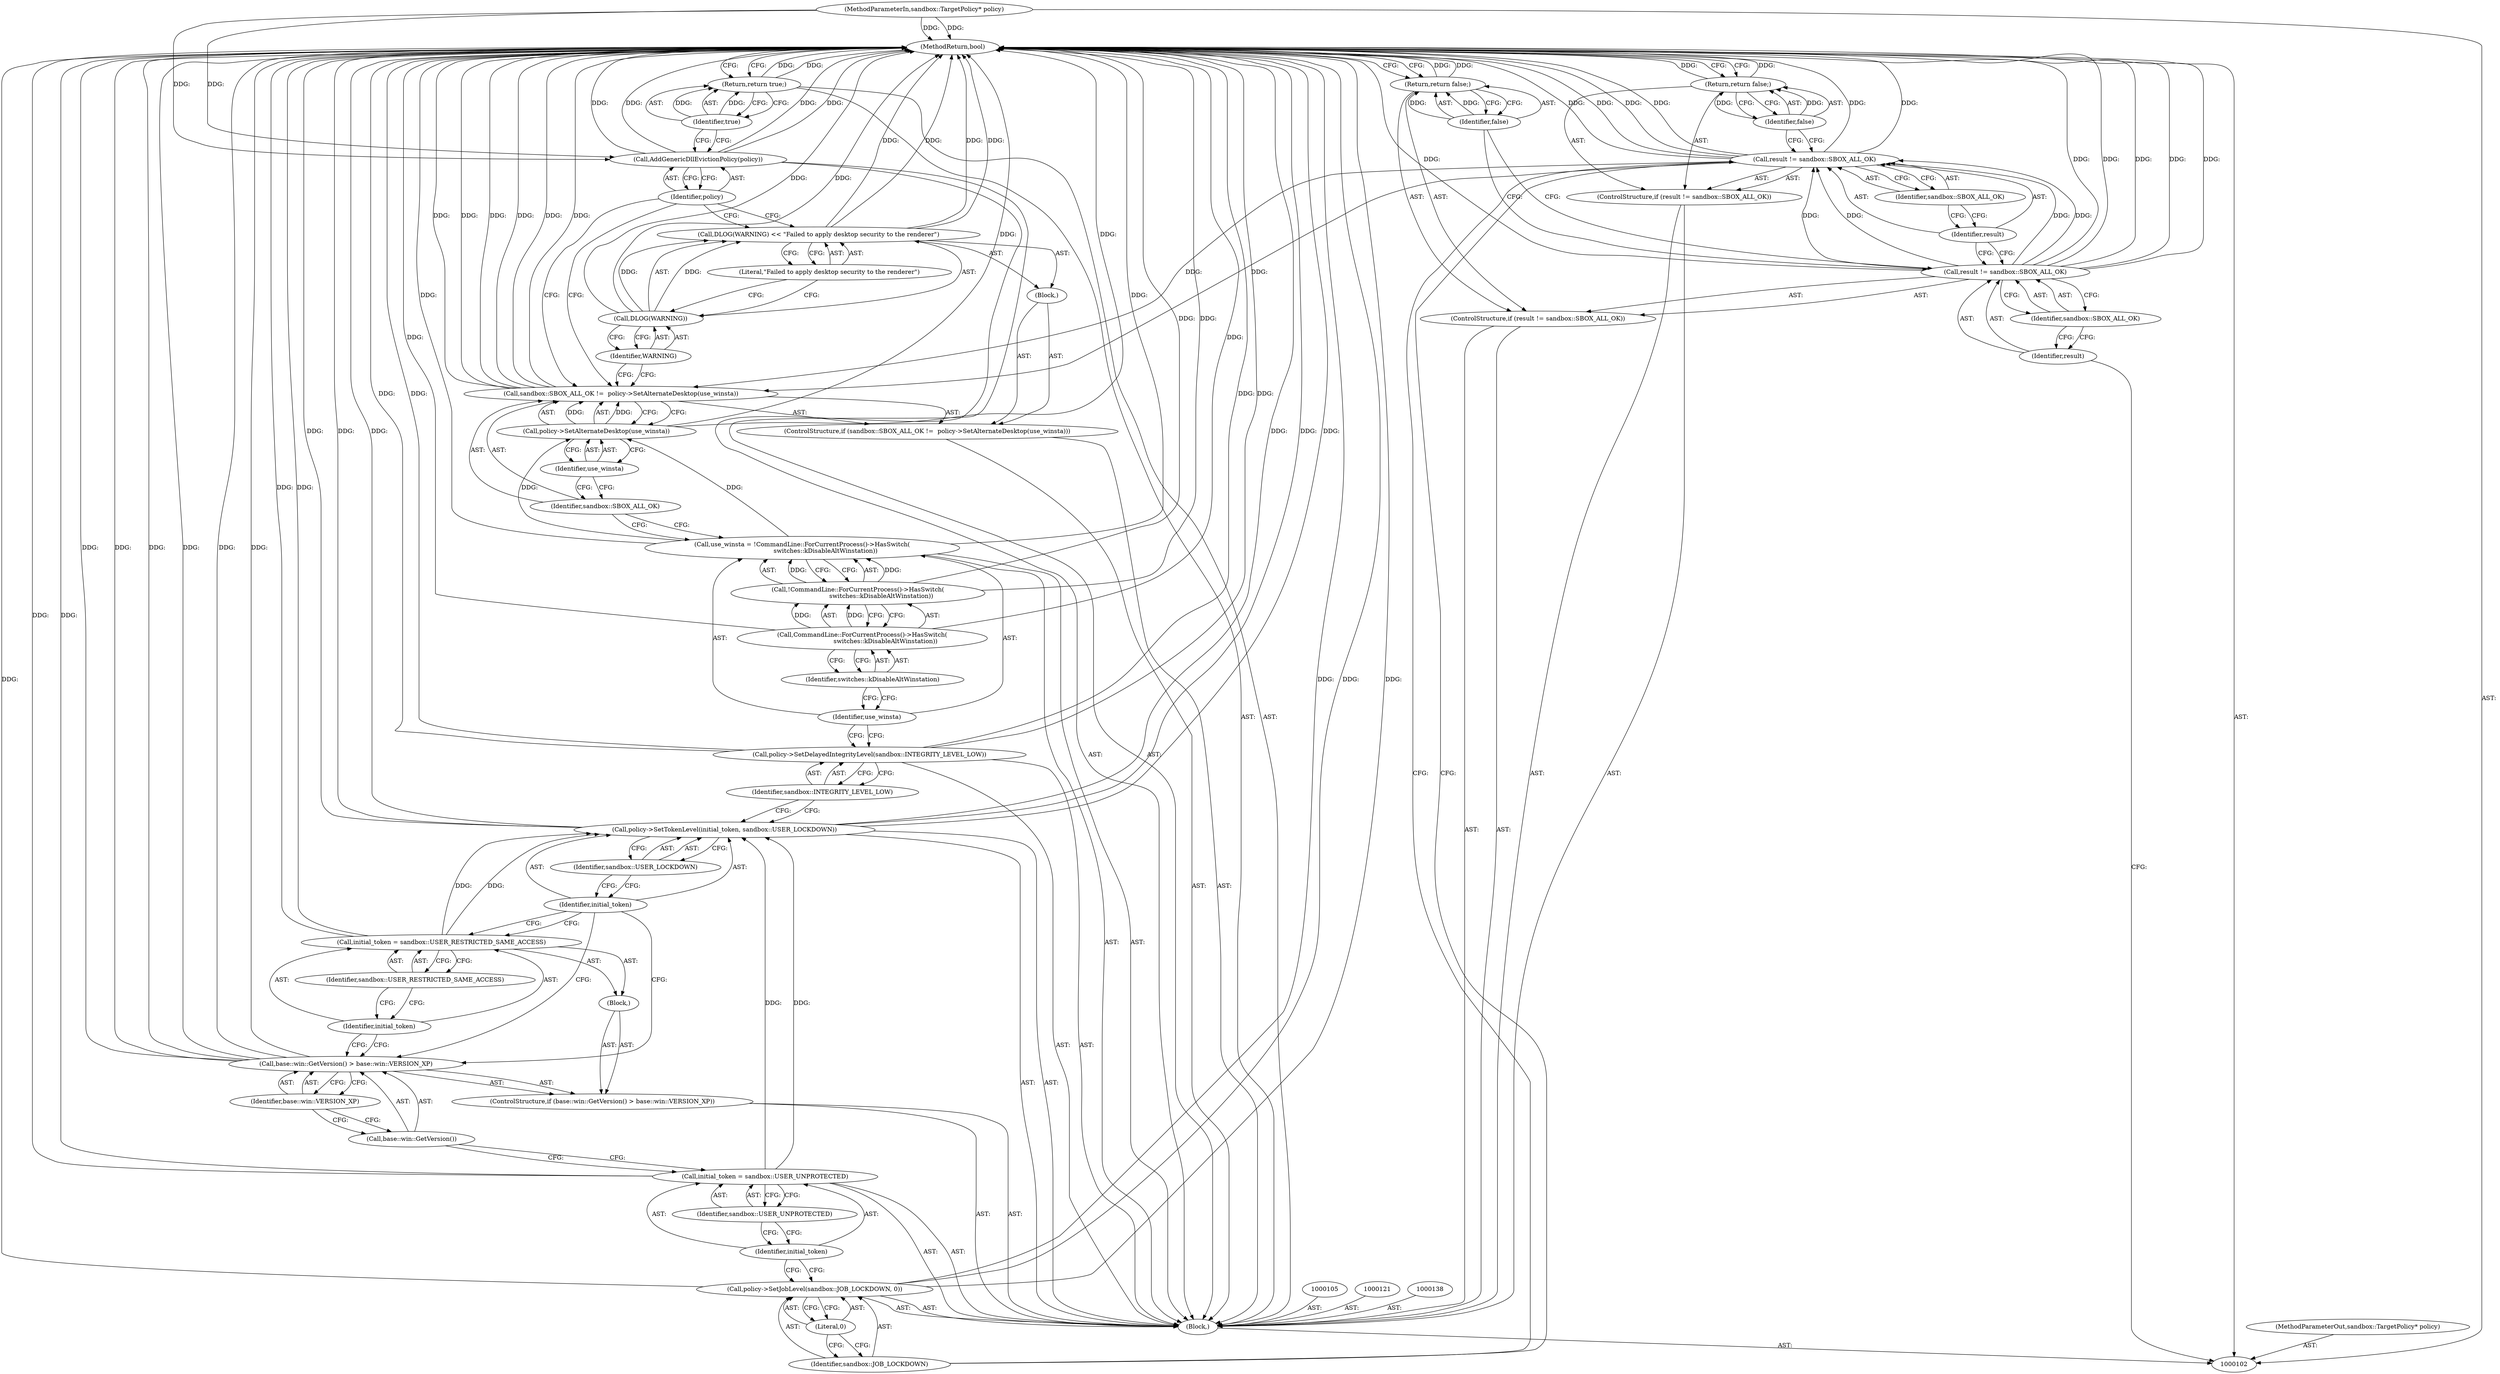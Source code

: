 digraph "0_Chrome_cd0bd79d6ebdb72183e6f0833673464cc10b3600_28" {
"1000158" [label="(MethodReturn,bool)"];
"1000103" [label="(MethodParameterIn,sandbox::TargetPolicy* policy)"];
"1000225" [label="(MethodParameterOut,sandbox::TargetPolicy* policy)"];
"1000104" [label="(Block,)"];
"1000115" [label="(Identifier,sandbox::SBOX_ALL_OK)"];
"1000112" [label="(ControlStructure,if (result != sandbox::SBOX_ALL_OK))"];
"1000113" [label="(Call,result != sandbox::SBOX_ALL_OK)"];
"1000114" [label="(Identifier,result)"];
"1000117" [label="(Identifier,false)"];
"1000116" [label="(Return,return false;)"];
"1000119" [label="(Identifier,sandbox::JOB_LOCKDOWN)"];
"1000118" [label="(Call,policy->SetJobLevel(sandbox::JOB_LOCKDOWN, 0))"];
"1000120" [label="(Literal,0)"];
"1000122" [label="(Call,initial_token = sandbox::USER_UNPROTECTED)"];
"1000123" [label="(Identifier,initial_token)"];
"1000124" [label="(Identifier,sandbox::USER_UNPROTECTED)"];
"1000125" [label="(ControlStructure,if (base::win::GetVersion() > base::win::VERSION_XP))"];
"1000128" [label="(Identifier,base::win::VERSION_XP)"];
"1000129" [label="(Block,)"];
"1000126" [label="(Call,base::win::GetVersion() > base::win::VERSION_XP)"];
"1000127" [label="(Call,base::win::GetVersion())"];
"1000132" [label="(Identifier,sandbox::USER_RESTRICTED_SAME_ACCESS)"];
"1000130" [label="(Call,initial_token = sandbox::USER_RESTRICTED_SAME_ACCESS)"];
"1000131" [label="(Identifier,initial_token)"];
"1000133" [label="(Call,policy->SetTokenLevel(initial_token, sandbox::USER_LOCKDOWN))"];
"1000134" [label="(Identifier,initial_token)"];
"1000135" [label="(Identifier,sandbox::USER_LOCKDOWN)"];
"1000136" [label="(Call,policy->SetDelayedIntegrityLevel(sandbox::INTEGRITY_LEVEL_LOW))"];
"1000137" [label="(Identifier,sandbox::INTEGRITY_LEVEL_LOW)"];
"1000141" [label="(Call,!CommandLine::ForCurrentProcess()->HasSwitch(\n                        switches::kDisableAltWinstation))"];
"1000142" [label="(Call,CommandLine::ForCurrentProcess()->HasSwitch(\n                        switches::kDisableAltWinstation))"];
"1000139" [label="(Call,use_winsta = !CommandLine::ForCurrentProcess()->HasSwitch(\n                        switches::kDisableAltWinstation))"];
"1000140" [label="(Identifier,use_winsta)"];
"1000143" [label="(Identifier,switches::kDisableAltWinstation)"];
"1000144" [label="(ControlStructure,if (sandbox::SBOX_ALL_OK !=  policy->SetAlternateDesktop(use_winsta)))"];
"1000147" [label="(Call,policy->SetAlternateDesktop(use_winsta))"];
"1000148" [label="(Identifier,use_winsta)"];
"1000145" [label="(Call,sandbox::SBOX_ALL_OK !=  policy->SetAlternateDesktop(use_winsta))"];
"1000146" [label="(Identifier,sandbox::SBOX_ALL_OK)"];
"1000149" [label="(Block,)"];
"1000153" [label="(Literal,\"Failed to apply desktop security to the renderer\")"];
"1000150" [label="(Call,DLOG(WARNING) << \"Failed to apply desktop security to the renderer\")"];
"1000151" [label="(Call,DLOG(WARNING))"];
"1000152" [label="(Identifier,WARNING)"];
"1000154" [label="(Call,AddGenericDllEvictionPolicy(policy))"];
"1000155" [label="(Identifier,policy)"];
"1000156" [label="(Return,return true;)"];
"1000157" [label="(Identifier,true)"];
"1000109" [label="(Identifier,sandbox::SBOX_ALL_OK)"];
"1000106" [label="(ControlStructure,if (result != sandbox::SBOX_ALL_OK))"];
"1000107" [label="(Call,result != sandbox::SBOX_ALL_OK)"];
"1000108" [label="(Identifier,result)"];
"1000111" [label="(Identifier,false)"];
"1000110" [label="(Return,return false;)"];
"1000158" -> "1000102"  [label="AST: "];
"1000158" -> "1000110"  [label="CFG: "];
"1000158" -> "1000116"  [label="CFG: "];
"1000158" -> "1000156"  [label="CFG: "];
"1000116" -> "1000158"  [label="DDG: "];
"1000141" -> "1000158"  [label="DDG: "];
"1000107" -> "1000158"  [label="DDG: "];
"1000107" -> "1000158"  [label="DDG: "];
"1000107" -> "1000158"  [label="DDG: "];
"1000113" -> "1000158"  [label="DDG: "];
"1000113" -> "1000158"  [label="DDG: "];
"1000113" -> "1000158"  [label="DDG: "];
"1000151" -> "1000158"  [label="DDG: "];
"1000147" -> "1000158"  [label="DDG: "];
"1000126" -> "1000158"  [label="DDG: "];
"1000126" -> "1000158"  [label="DDG: "];
"1000126" -> "1000158"  [label="DDG: "];
"1000118" -> "1000158"  [label="DDG: "];
"1000118" -> "1000158"  [label="DDG: "];
"1000133" -> "1000158"  [label="DDG: "];
"1000133" -> "1000158"  [label="DDG: "];
"1000133" -> "1000158"  [label="DDG: "];
"1000154" -> "1000158"  [label="DDG: "];
"1000154" -> "1000158"  [label="DDG: "];
"1000150" -> "1000158"  [label="DDG: "];
"1000150" -> "1000158"  [label="DDG: "];
"1000145" -> "1000158"  [label="DDG: "];
"1000145" -> "1000158"  [label="DDG: "];
"1000145" -> "1000158"  [label="DDG: "];
"1000122" -> "1000158"  [label="DDG: "];
"1000130" -> "1000158"  [label="DDG: "];
"1000139" -> "1000158"  [label="DDG: "];
"1000103" -> "1000158"  [label="DDG: "];
"1000142" -> "1000158"  [label="DDG: "];
"1000136" -> "1000158"  [label="DDG: "];
"1000136" -> "1000158"  [label="DDG: "];
"1000110" -> "1000158"  [label="DDG: "];
"1000156" -> "1000158"  [label="DDG: "];
"1000103" -> "1000102"  [label="AST: "];
"1000103" -> "1000158"  [label="DDG: "];
"1000103" -> "1000154"  [label="DDG: "];
"1000225" -> "1000102"  [label="AST: "];
"1000104" -> "1000102"  [label="AST: "];
"1000105" -> "1000104"  [label="AST: "];
"1000106" -> "1000104"  [label="AST: "];
"1000112" -> "1000104"  [label="AST: "];
"1000118" -> "1000104"  [label="AST: "];
"1000121" -> "1000104"  [label="AST: "];
"1000122" -> "1000104"  [label="AST: "];
"1000125" -> "1000104"  [label="AST: "];
"1000133" -> "1000104"  [label="AST: "];
"1000136" -> "1000104"  [label="AST: "];
"1000138" -> "1000104"  [label="AST: "];
"1000139" -> "1000104"  [label="AST: "];
"1000144" -> "1000104"  [label="AST: "];
"1000154" -> "1000104"  [label="AST: "];
"1000156" -> "1000104"  [label="AST: "];
"1000115" -> "1000113"  [label="AST: "];
"1000115" -> "1000114"  [label="CFG: "];
"1000113" -> "1000115"  [label="CFG: "];
"1000112" -> "1000104"  [label="AST: "];
"1000113" -> "1000112"  [label="AST: "];
"1000116" -> "1000112"  [label="AST: "];
"1000113" -> "1000112"  [label="AST: "];
"1000113" -> "1000115"  [label="CFG: "];
"1000114" -> "1000113"  [label="AST: "];
"1000115" -> "1000113"  [label="AST: "];
"1000117" -> "1000113"  [label="CFG: "];
"1000119" -> "1000113"  [label="CFG: "];
"1000113" -> "1000158"  [label="DDG: "];
"1000113" -> "1000158"  [label="DDG: "];
"1000113" -> "1000158"  [label="DDG: "];
"1000107" -> "1000113"  [label="DDG: "];
"1000107" -> "1000113"  [label="DDG: "];
"1000113" -> "1000145"  [label="DDG: "];
"1000114" -> "1000113"  [label="AST: "];
"1000114" -> "1000107"  [label="CFG: "];
"1000115" -> "1000114"  [label="CFG: "];
"1000117" -> "1000116"  [label="AST: "];
"1000117" -> "1000113"  [label="CFG: "];
"1000116" -> "1000117"  [label="CFG: "];
"1000117" -> "1000116"  [label="DDG: "];
"1000116" -> "1000112"  [label="AST: "];
"1000116" -> "1000117"  [label="CFG: "];
"1000117" -> "1000116"  [label="AST: "];
"1000158" -> "1000116"  [label="CFG: "];
"1000116" -> "1000158"  [label="DDG: "];
"1000117" -> "1000116"  [label="DDG: "];
"1000119" -> "1000118"  [label="AST: "];
"1000119" -> "1000113"  [label="CFG: "];
"1000120" -> "1000119"  [label="CFG: "];
"1000118" -> "1000104"  [label="AST: "];
"1000118" -> "1000120"  [label="CFG: "];
"1000119" -> "1000118"  [label="AST: "];
"1000120" -> "1000118"  [label="AST: "];
"1000123" -> "1000118"  [label="CFG: "];
"1000118" -> "1000158"  [label="DDG: "];
"1000118" -> "1000158"  [label="DDG: "];
"1000120" -> "1000118"  [label="AST: "];
"1000120" -> "1000119"  [label="CFG: "];
"1000118" -> "1000120"  [label="CFG: "];
"1000122" -> "1000104"  [label="AST: "];
"1000122" -> "1000124"  [label="CFG: "];
"1000123" -> "1000122"  [label="AST: "];
"1000124" -> "1000122"  [label="AST: "];
"1000127" -> "1000122"  [label="CFG: "];
"1000122" -> "1000158"  [label="DDG: "];
"1000122" -> "1000133"  [label="DDG: "];
"1000123" -> "1000122"  [label="AST: "];
"1000123" -> "1000118"  [label="CFG: "];
"1000124" -> "1000123"  [label="CFG: "];
"1000124" -> "1000122"  [label="AST: "];
"1000124" -> "1000123"  [label="CFG: "];
"1000122" -> "1000124"  [label="CFG: "];
"1000125" -> "1000104"  [label="AST: "];
"1000126" -> "1000125"  [label="AST: "];
"1000129" -> "1000125"  [label="AST: "];
"1000128" -> "1000126"  [label="AST: "];
"1000128" -> "1000127"  [label="CFG: "];
"1000126" -> "1000128"  [label="CFG: "];
"1000129" -> "1000125"  [label="AST: "];
"1000130" -> "1000129"  [label="AST: "];
"1000126" -> "1000125"  [label="AST: "];
"1000126" -> "1000128"  [label="CFG: "];
"1000127" -> "1000126"  [label="AST: "];
"1000128" -> "1000126"  [label="AST: "];
"1000131" -> "1000126"  [label="CFG: "];
"1000134" -> "1000126"  [label="CFG: "];
"1000126" -> "1000158"  [label="DDG: "];
"1000126" -> "1000158"  [label="DDG: "];
"1000126" -> "1000158"  [label="DDG: "];
"1000127" -> "1000126"  [label="AST: "];
"1000127" -> "1000122"  [label="CFG: "];
"1000128" -> "1000127"  [label="CFG: "];
"1000132" -> "1000130"  [label="AST: "];
"1000132" -> "1000131"  [label="CFG: "];
"1000130" -> "1000132"  [label="CFG: "];
"1000130" -> "1000129"  [label="AST: "];
"1000130" -> "1000132"  [label="CFG: "];
"1000131" -> "1000130"  [label="AST: "];
"1000132" -> "1000130"  [label="AST: "];
"1000134" -> "1000130"  [label="CFG: "];
"1000130" -> "1000158"  [label="DDG: "];
"1000130" -> "1000133"  [label="DDG: "];
"1000131" -> "1000130"  [label="AST: "];
"1000131" -> "1000126"  [label="CFG: "];
"1000132" -> "1000131"  [label="CFG: "];
"1000133" -> "1000104"  [label="AST: "];
"1000133" -> "1000135"  [label="CFG: "];
"1000134" -> "1000133"  [label="AST: "];
"1000135" -> "1000133"  [label="AST: "];
"1000137" -> "1000133"  [label="CFG: "];
"1000133" -> "1000158"  [label="DDG: "];
"1000133" -> "1000158"  [label="DDG: "];
"1000133" -> "1000158"  [label="DDG: "];
"1000122" -> "1000133"  [label="DDG: "];
"1000130" -> "1000133"  [label="DDG: "];
"1000134" -> "1000133"  [label="AST: "];
"1000134" -> "1000130"  [label="CFG: "];
"1000134" -> "1000126"  [label="CFG: "];
"1000135" -> "1000134"  [label="CFG: "];
"1000135" -> "1000133"  [label="AST: "];
"1000135" -> "1000134"  [label="CFG: "];
"1000133" -> "1000135"  [label="CFG: "];
"1000136" -> "1000104"  [label="AST: "];
"1000136" -> "1000137"  [label="CFG: "];
"1000137" -> "1000136"  [label="AST: "];
"1000140" -> "1000136"  [label="CFG: "];
"1000136" -> "1000158"  [label="DDG: "];
"1000136" -> "1000158"  [label="DDG: "];
"1000137" -> "1000136"  [label="AST: "];
"1000137" -> "1000133"  [label="CFG: "];
"1000136" -> "1000137"  [label="CFG: "];
"1000141" -> "1000139"  [label="AST: "];
"1000141" -> "1000142"  [label="CFG: "];
"1000142" -> "1000141"  [label="AST: "];
"1000139" -> "1000141"  [label="CFG: "];
"1000141" -> "1000158"  [label="DDG: "];
"1000141" -> "1000139"  [label="DDG: "];
"1000142" -> "1000141"  [label="DDG: "];
"1000142" -> "1000141"  [label="AST: "];
"1000142" -> "1000143"  [label="CFG: "];
"1000143" -> "1000142"  [label="AST: "];
"1000141" -> "1000142"  [label="CFG: "];
"1000142" -> "1000158"  [label="DDG: "];
"1000142" -> "1000141"  [label="DDG: "];
"1000139" -> "1000104"  [label="AST: "];
"1000139" -> "1000141"  [label="CFG: "];
"1000140" -> "1000139"  [label="AST: "];
"1000141" -> "1000139"  [label="AST: "];
"1000146" -> "1000139"  [label="CFG: "];
"1000139" -> "1000158"  [label="DDG: "];
"1000141" -> "1000139"  [label="DDG: "];
"1000139" -> "1000147"  [label="DDG: "];
"1000140" -> "1000139"  [label="AST: "];
"1000140" -> "1000136"  [label="CFG: "];
"1000143" -> "1000140"  [label="CFG: "];
"1000143" -> "1000142"  [label="AST: "];
"1000143" -> "1000140"  [label="CFG: "];
"1000142" -> "1000143"  [label="CFG: "];
"1000144" -> "1000104"  [label="AST: "];
"1000145" -> "1000144"  [label="AST: "];
"1000149" -> "1000144"  [label="AST: "];
"1000147" -> "1000145"  [label="AST: "];
"1000147" -> "1000148"  [label="CFG: "];
"1000148" -> "1000147"  [label="AST: "];
"1000145" -> "1000147"  [label="CFG: "];
"1000147" -> "1000158"  [label="DDG: "];
"1000147" -> "1000145"  [label="DDG: "];
"1000139" -> "1000147"  [label="DDG: "];
"1000148" -> "1000147"  [label="AST: "];
"1000148" -> "1000146"  [label="CFG: "];
"1000147" -> "1000148"  [label="CFG: "];
"1000145" -> "1000144"  [label="AST: "];
"1000145" -> "1000147"  [label="CFG: "];
"1000146" -> "1000145"  [label="AST: "];
"1000147" -> "1000145"  [label="AST: "];
"1000152" -> "1000145"  [label="CFG: "];
"1000155" -> "1000145"  [label="CFG: "];
"1000145" -> "1000158"  [label="DDG: "];
"1000145" -> "1000158"  [label="DDG: "];
"1000145" -> "1000158"  [label="DDG: "];
"1000113" -> "1000145"  [label="DDG: "];
"1000147" -> "1000145"  [label="DDG: "];
"1000146" -> "1000145"  [label="AST: "];
"1000146" -> "1000139"  [label="CFG: "];
"1000148" -> "1000146"  [label="CFG: "];
"1000149" -> "1000144"  [label="AST: "];
"1000150" -> "1000149"  [label="AST: "];
"1000153" -> "1000150"  [label="AST: "];
"1000153" -> "1000151"  [label="CFG: "];
"1000150" -> "1000153"  [label="CFG: "];
"1000150" -> "1000149"  [label="AST: "];
"1000150" -> "1000153"  [label="CFG: "];
"1000151" -> "1000150"  [label="AST: "];
"1000153" -> "1000150"  [label="AST: "];
"1000155" -> "1000150"  [label="CFG: "];
"1000150" -> "1000158"  [label="DDG: "];
"1000150" -> "1000158"  [label="DDG: "];
"1000151" -> "1000150"  [label="DDG: "];
"1000151" -> "1000150"  [label="AST: "];
"1000151" -> "1000152"  [label="CFG: "];
"1000152" -> "1000151"  [label="AST: "];
"1000153" -> "1000151"  [label="CFG: "];
"1000151" -> "1000158"  [label="DDG: "];
"1000151" -> "1000150"  [label="DDG: "];
"1000152" -> "1000151"  [label="AST: "];
"1000152" -> "1000145"  [label="CFG: "];
"1000151" -> "1000152"  [label="CFG: "];
"1000154" -> "1000104"  [label="AST: "];
"1000154" -> "1000155"  [label="CFG: "];
"1000155" -> "1000154"  [label="AST: "];
"1000157" -> "1000154"  [label="CFG: "];
"1000154" -> "1000158"  [label="DDG: "];
"1000154" -> "1000158"  [label="DDG: "];
"1000103" -> "1000154"  [label="DDG: "];
"1000155" -> "1000154"  [label="AST: "];
"1000155" -> "1000150"  [label="CFG: "];
"1000155" -> "1000145"  [label="CFG: "];
"1000154" -> "1000155"  [label="CFG: "];
"1000156" -> "1000104"  [label="AST: "];
"1000156" -> "1000157"  [label="CFG: "];
"1000157" -> "1000156"  [label="AST: "];
"1000158" -> "1000156"  [label="CFG: "];
"1000156" -> "1000158"  [label="DDG: "];
"1000157" -> "1000156"  [label="DDG: "];
"1000157" -> "1000156"  [label="AST: "];
"1000157" -> "1000154"  [label="CFG: "];
"1000156" -> "1000157"  [label="CFG: "];
"1000157" -> "1000156"  [label="DDG: "];
"1000109" -> "1000107"  [label="AST: "];
"1000109" -> "1000108"  [label="CFG: "];
"1000107" -> "1000109"  [label="CFG: "];
"1000106" -> "1000104"  [label="AST: "];
"1000107" -> "1000106"  [label="AST: "];
"1000110" -> "1000106"  [label="AST: "];
"1000107" -> "1000106"  [label="AST: "];
"1000107" -> "1000109"  [label="CFG: "];
"1000108" -> "1000107"  [label="AST: "];
"1000109" -> "1000107"  [label="AST: "];
"1000111" -> "1000107"  [label="CFG: "];
"1000114" -> "1000107"  [label="CFG: "];
"1000107" -> "1000158"  [label="DDG: "];
"1000107" -> "1000158"  [label="DDG: "];
"1000107" -> "1000158"  [label="DDG: "];
"1000107" -> "1000113"  [label="DDG: "];
"1000107" -> "1000113"  [label="DDG: "];
"1000108" -> "1000107"  [label="AST: "];
"1000108" -> "1000102"  [label="CFG: "];
"1000109" -> "1000108"  [label="CFG: "];
"1000111" -> "1000110"  [label="AST: "];
"1000111" -> "1000107"  [label="CFG: "];
"1000110" -> "1000111"  [label="CFG: "];
"1000111" -> "1000110"  [label="DDG: "];
"1000110" -> "1000106"  [label="AST: "];
"1000110" -> "1000111"  [label="CFG: "];
"1000111" -> "1000110"  [label="AST: "];
"1000158" -> "1000110"  [label="CFG: "];
"1000110" -> "1000158"  [label="DDG: "];
"1000111" -> "1000110"  [label="DDG: "];
}
